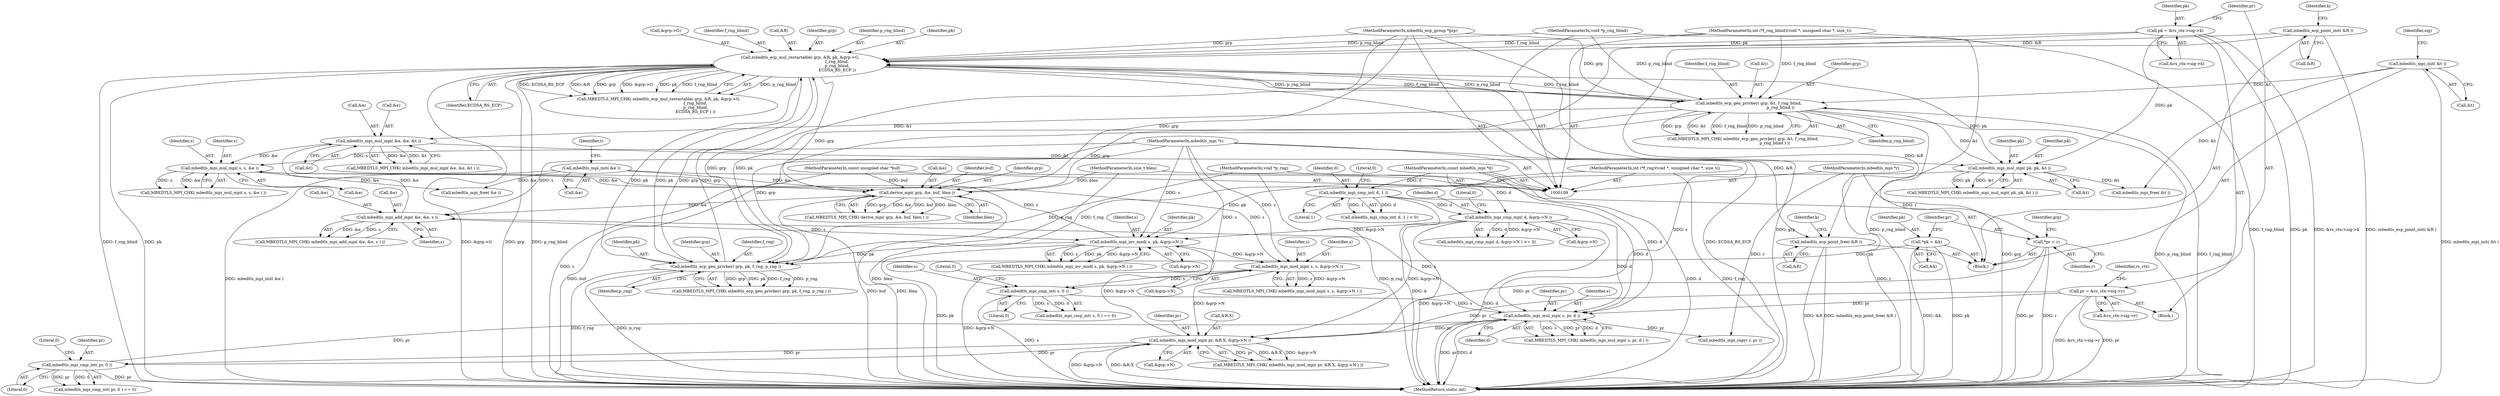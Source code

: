 digraph "0_mbedtls_33f66ba6fd234114aa37f0209dac031bb2870a9b_0@API" {
"1000440" [label="(Call,mbedtls_ecp_point_free( &R ))"];
"1000309" [label="(Call,mbedtls_ecp_mul_restartable( grp, &R, pk, &grp->G,\n                                                          f_rng_blind,\n                                                          p_rng_blind,\n                                                          ECDSA_RS_ECP ))"];
"1000285" [label="(Call,mbedtls_ecp_gen_privkey( grp, pk, f_rng, p_rng ))"];
"1000367" [label="(Call,mbedtls_ecp_gen_privkey( grp, &t, f_rng_blind,\n                                                  p_rng_blind ))"];
"1000360" [label="(Call,derive_mpi( grp, &e, buf, blen ))"];
"1000110" [label="(MethodParameterIn,mbedtls_ecp_group *grp)"];
"1000181" [label="(Call,mbedtls_mpi_init( &e ))"];
"1000408" [label="(Call,mbedtls_mpi_mul_mpi( s, s, &e ))"];
"1000400" [label="(Call,mbedtls_mpi_inv_mod( s, pk, &grp->N ))"];
"1000379" [label="(Call,mbedtls_mpi_add_mpi( &e, &e, s ))"];
"1000374" [label="(Call,mbedtls_mpi_mul_mpi( s, pr, d ))"];
"1000422" [label="(Call,mbedtls_mpi_cmp_int( s, 0 ))"];
"1000414" [label="(Call,mbedtls_mpi_mod_mpi( s, s, &grp->N ))"];
"1000112" [label="(MethodParameterIn,mbedtls_mpi *s)"];
"1000333" [label="(Call,mbedtls_mpi_cmp_int( pr, 0 ))"];
"1000322" [label="(Call,mbedtls_mpi_mod_mpi( pr, &R.X, &grp->N ))"];
"1000145" [label="(Call,*pr = r)"];
"1000111" [label="(MethodParameterIn,mbedtls_mpi *r)"];
"1000224" [label="(Call,pr = &rs_ctx->sig->r)"];
"1000166" [label="(Call,mbedtls_mpi_cmp_mpi( d, &grp->N ))"];
"1000161" [label="(Call,mbedtls_mpi_cmp_int( d, 1 ))"];
"1000113" [label="(MethodParameterIn,const mbedtls_mpi *d)"];
"1000394" [label="(Call,mbedtls_mpi_mul_mpi( pk, pk, &t ))"];
"1000216" [label="(Call,pk = &rs_ctx->sig->k)"];
"1000386" [label="(Call,mbedtls_mpi_mul_mpi( &e, &e, &t ))"];
"1000114" [label="(MethodParameterIn,const unsigned char *buf)"];
"1000115" [label="(MethodParameterIn,size_t blen)"];
"1000184" [label="(Call,mbedtls_mpi_init( &t ))"];
"1000118" [label="(MethodParameterIn,int (*f_rng_blind)(void *, unsigned char *, size_t))"];
"1000119" [label="(MethodParameterIn,void *p_rng_blind)"];
"1000140" [label="(Call,*pk = &k)"];
"1000116" [label="(MethodParameterIn,int (*f_rng)(void *, unsigned char *, size_t))"];
"1000117" [label="(MethodParameterIn,void *p_rng)"];
"1000175" [label="(Call,mbedtls_ecp_point_init( &R ))"];
"1000396" [label="(Identifier,pk)"];
"1000334" [label="(Identifier,pr)"];
"1000175" [label="(Call,mbedtls_ecp_point_init( &R ))"];
"1000180" [label="(Identifier,k)"];
"1000449" [label="(Call,mbedtls_mpi_free( &t ))"];
"1000409" [label="(Identifier,s)"];
"1000142" [label="(Call,&k)"];
"1000140" [label="(Call,*pk = &k)"];
"1000314" [label="(Call,&grp->G)"];
"1000386" [label="(Call,mbedtls_mpi_mul_mpi( &e, &e, &t ))"];
"1000456" [label="(MethodReturn,static int)"];
"1000422" [label="(Call,mbedtls_mpi_cmp_int( s, 0 ))"];
"1000411" [label="(Call,&e)"];
"1000216" [label="(Call,pk = &rs_ctx->sig->k)"];
"1000111" [label="(MethodParameterIn,mbedtls_mpi *r)"];
"1000112" [label="(MethodParameterIn,mbedtls_mpi *s)"];
"1000378" [label="(Call,MBEDTLS_MPI_CHK( mbedtls_mpi_add_mpi( &e, &e, s ) ))"];
"1000394" [label="(Call,mbedtls_mpi_mul_mpi( pk, pk, &t ))"];
"1000413" [label="(Call,MBEDTLS_MPI_CHK( mbedtls_mpi_mod_mpi( s, s, &grp->N ) ))"];
"1000145" [label="(Call,*pr = r)"];
"1000364" [label="(Identifier,buf)"];
"1000368" [label="(Identifier,grp)"];
"1000318" [label="(Identifier,f_rng_blind)"];
"1000328" [label="(Call,&grp->N)"];
"1000236" [label="(Identifier,rs_ctx)"];
"1000393" [label="(Call,MBEDTLS_MPI_CHK( mbedtls_mpi_mul_mpi( pk, pk, &t ) ))"];
"1000217" [label="(Identifier,pk)"];
"1000114" [label="(MethodParameterIn,const unsigned char *buf)"];
"1000166" [label="(Call,mbedtls_mpi_cmp_mpi( d, &grp->N ))"];
"1000181" [label="(Call,mbedtls_mpi_init( &e ))"];
"1000121" [label="(Block,)"];
"1000335" [label="(Literal,0)"];
"1000182" [label="(Call,&e)"];
"1000385" [label="(Call,MBEDTLS_MPI_CHK( mbedtls_mpi_mul_mpi( &e, &e, &t ) ))"];
"1000400" [label="(Call,mbedtls_mpi_inv_mod( s, pk, &grp->N ))"];
"1000424" [label="(Literal,0)"];
"1000226" [label="(Call,&rs_ctx->sig->r)"];
"1000320" [label="(Identifier,ECDSA_RS_ECP)"];
"1000391" [label="(Call,&t)"];
"1000141" [label="(Identifier,pk)"];
"1000162" [label="(Identifier,d)"];
"1000445" [label="(Identifier,k)"];
"1000417" [label="(Call,&grp->N)"];
"1000408" [label="(Call,mbedtls_mpi_mul_mpi( s, s, &e ))"];
"1000163" [label="(Literal,1)"];
"1000118" [label="(MethodParameterIn,int (*f_rng_blind)(void *, unsigned char *, size_t))"];
"1000375" [label="(Identifier,s)"];
"1000284" [label="(Call,MBEDTLS_MPI_CHK( mbedtls_ecp_gen_privkey( grp, pk, f_rng, p_rng ) ))"];
"1000176" [label="(Call,&R)"];
"1000147" [label="(Identifier,r)"];
"1000185" [label="(Call,&t)"];
"1000415" [label="(Identifier,s)"];
"1000366" [label="(Call,MBEDTLS_MPI_CHK( mbedtls_ecp_gen_privkey( grp, &t, f_rng_blind,\n                                                  p_rng_blind ) ))"];
"1000376" [label="(Identifier,pr)"];
"1000152" [label="(Identifier,grp)"];
"1000324" [label="(Call,&R.X)"];
"1000199" [label="(Block,)"];
"1000116" [label="(MethodParameterIn,int (*f_rng)(void *, unsigned char *, size_t))"];
"1000285" [label="(Call,mbedtls_ecp_gen_privkey( grp, pk, f_rng, p_rng ))"];
"1000188" [label="(Identifier,sig)"];
"1000416" [label="(Identifier,s)"];
"1000365" [label="(Identifier,blen)"];
"1000336" [label="(Literal,0)"];
"1000373" [label="(Call,MBEDTLS_MPI_CHK( mbedtls_mpi_mul_mpi( s, pr, d ) ))"];
"1000117" [label="(MethodParameterIn,void *p_rng)"];
"1000119" [label="(MethodParameterIn,void *p_rng_blind)"];
"1000323" [label="(Identifier,pr)"];
"1000110" [label="(MethodParameterIn,mbedtls_ecp_group *grp)"];
"1000387" [label="(Call,&e)"];
"1000395" [label="(Identifier,pk)"];
"1000374" [label="(Call,mbedtls_mpi_mul_mpi( s, pr, d ))"];
"1000308" [label="(Call,MBEDTLS_MPI_CHK( mbedtls_ecp_mul_restartable( grp, &R, pk, &grp->G,\n                                                          f_rng_blind,\n                                                          p_rng_blind,\n                                                          ECDSA_RS_ECP ) ))"];
"1000113" [label="(MethodParameterIn,const mbedtls_mpi *d)"];
"1000421" [label="(Call,mbedtls_mpi_cmp_int( s, 0 ) == 0)"];
"1000164" [label="(Literal,0)"];
"1000311" [label="(Call,&R)"];
"1000397" [label="(Call,&t)"];
"1000310" [label="(Identifier,grp)"];
"1000165" [label="(Call,mbedtls_mpi_cmp_mpi( d, &grp->N ) >= 0)"];
"1000382" [label="(Call,&e)"];
"1000309" [label="(Call,mbedtls_ecp_mul_restartable( grp, &R, pk, &grp->G,\n                                                          f_rng_blind,\n                                                          p_rng_blind,\n                                                          ECDSA_RS_ECP ))"];
"1000287" [label="(Identifier,pk)"];
"1000425" [label="(Literal,0)"];
"1000407" [label="(Call,MBEDTLS_MPI_CHK( mbedtls_mpi_mul_mpi( s, s, &e ) ))"];
"1000371" [label="(Identifier,f_rng_blind)"];
"1000367" [label="(Call,mbedtls_ecp_gen_privkey( grp, &t, f_rng_blind,\n                                                  p_rng_blind ))"];
"1000414" [label="(Call,mbedtls_mpi_mod_mpi( s, s, &grp->N ))"];
"1000333" [label="(Call,mbedtls_mpi_cmp_int( pr, 0 ))"];
"1000225" [label="(Identifier,pr)"];
"1000167" [label="(Identifier,d)"];
"1000360" [label="(Call,derive_mpi( grp, &e, buf, blen ))"];
"1000289" [label="(Identifier,p_rng)"];
"1000286" [label="(Identifier,grp)"];
"1000403" [label="(Call,&grp->N)"];
"1000146" [label="(Identifier,pr)"];
"1000380" [label="(Call,&e)"];
"1000361" [label="(Identifier,grp)"];
"1000399" [label="(Call,MBEDTLS_MPI_CHK( mbedtls_mpi_inv_mod( s, pk, &grp->N ) ))"];
"1000446" [label="(Call,mbedtls_mpi_free( &e ))"];
"1000372" [label="(Identifier,p_rng_blind)"];
"1000369" [label="(Call,&t)"];
"1000384" [label="(Identifier,s)"];
"1000321" [label="(Call,MBEDTLS_MPI_CHK( mbedtls_mpi_mod_mpi( pr, &R.X, &grp->N ) ))"];
"1000168" [label="(Call,&grp->N)"];
"1000115" [label="(MethodParameterIn,size_t blen)"];
"1000436" [label="(Call,mbedtls_mpi_copy( r, pr ))"];
"1000186" [label="(Identifier,t)"];
"1000319" [label="(Identifier,p_rng_blind)"];
"1000161" [label="(Call,mbedtls_mpi_cmp_int( d, 1 ))"];
"1000359" [label="(Call,MBEDTLS_MPI_CHK( derive_mpi( grp, &e, buf, blen ) ))"];
"1000332" [label="(Call,mbedtls_mpi_cmp_int( pr, 0 ) == 0)"];
"1000172" [label="(Literal,0)"];
"1000440" [label="(Call,mbedtls_ecp_point_free( &R ))"];
"1000160" [label="(Call,mbedtls_mpi_cmp_int( d, 1 ) < 0)"];
"1000377" [label="(Identifier,d)"];
"1000401" [label="(Identifier,s)"];
"1000313" [label="(Identifier,pk)"];
"1000184" [label="(Call,mbedtls_mpi_init( &t ))"];
"1000423" [label="(Identifier,s)"];
"1000288" [label="(Identifier,f_rng)"];
"1000224" [label="(Call,pr = &rs_ctx->sig->r)"];
"1000322" [label="(Call,mbedtls_mpi_mod_mpi( pr, &R.X, &grp->N ))"];
"1000410" [label="(Identifier,s)"];
"1000389" [label="(Call,&e)"];
"1000402" [label="(Identifier,pk)"];
"1000218" [label="(Call,&rs_ctx->sig->k)"];
"1000379" [label="(Call,mbedtls_mpi_add_mpi( &e, &e, s ))"];
"1000362" [label="(Call,&e)"];
"1000441" [label="(Call,&R)"];
"1000440" -> "1000121"  [label="AST: "];
"1000440" -> "1000441"  [label="CFG: "];
"1000441" -> "1000440"  [label="AST: "];
"1000445" -> "1000440"  [label="CFG: "];
"1000440" -> "1000456"  [label="DDG: mbedtls_ecp_point_free( &R )"];
"1000440" -> "1000456"  [label="DDG: &R"];
"1000309" -> "1000440"  [label="DDG: &R"];
"1000175" -> "1000440"  [label="DDG: &R"];
"1000309" -> "1000308"  [label="AST: "];
"1000309" -> "1000320"  [label="CFG: "];
"1000310" -> "1000309"  [label="AST: "];
"1000311" -> "1000309"  [label="AST: "];
"1000313" -> "1000309"  [label="AST: "];
"1000314" -> "1000309"  [label="AST: "];
"1000318" -> "1000309"  [label="AST: "];
"1000319" -> "1000309"  [label="AST: "];
"1000320" -> "1000309"  [label="AST: "];
"1000308" -> "1000309"  [label="CFG: "];
"1000309" -> "1000456"  [label="DDG: grp"];
"1000309" -> "1000456"  [label="DDG: f_rng_blind"];
"1000309" -> "1000456"  [label="DDG: pk"];
"1000309" -> "1000456"  [label="DDG: p_rng_blind"];
"1000309" -> "1000456"  [label="DDG: ECDSA_RS_ECP"];
"1000309" -> "1000456"  [label="DDG: &grp->G"];
"1000309" -> "1000285"  [label="DDG: grp"];
"1000309" -> "1000285"  [label="DDG: pk"];
"1000309" -> "1000308"  [label="DDG: p_rng_blind"];
"1000309" -> "1000308"  [label="DDG: ECDSA_RS_ECP"];
"1000309" -> "1000308"  [label="DDG: &R"];
"1000309" -> "1000308"  [label="DDG: grp"];
"1000309" -> "1000308"  [label="DDG: &grp->G"];
"1000309" -> "1000308"  [label="DDG: pk"];
"1000309" -> "1000308"  [label="DDG: f_rng_blind"];
"1000285" -> "1000309"  [label="DDG: grp"];
"1000285" -> "1000309"  [label="DDG: pk"];
"1000110" -> "1000309"  [label="DDG: grp"];
"1000175" -> "1000309"  [label="DDG: &R"];
"1000216" -> "1000309"  [label="DDG: pk"];
"1000367" -> "1000309"  [label="DDG: f_rng_blind"];
"1000367" -> "1000309"  [label="DDG: p_rng_blind"];
"1000118" -> "1000309"  [label="DDG: f_rng_blind"];
"1000119" -> "1000309"  [label="DDG: p_rng_blind"];
"1000309" -> "1000360"  [label="DDG: grp"];
"1000309" -> "1000367"  [label="DDG: f_rng_blind"];
"1000309" -> "1000367"  [label="DDG: p_rng_blind"];
"1000309" -> "1000394"  [label="DDG: pk"];
"1000285" -> "1000284"  [label="AST: "];
"1000285" -> "1000289"  [label="CFG: "];
"1000286" -> "1000285"  [label="AST: "];
"1000287" -> "1000285"  [label="AST: "];
"1000288" -> "1000285"  [label="AST: "];
"1000289" -> "1000285"  [label="AST: "];
"1000284" -> "1000285"  [label="CFG: "];
"1000285" -> "1000456"  [label="DDG: p_rng"];
"1000285" -> "1000456"  [label="DDG: f_rng"];
"1000285" -> "1000284"  [label="DDG: grp"];
"1000285" -> "1000284"  [label="DDG: pk"];
"1000285" -> "1000284"  [label="DDG: f_rng"];
"1000285" -> "1000284"  [label="DDG: p_rng"];
"1000367" -> "1000285"  [label="DDG: grp"];
"1000110" -> "1000285"  [label="DDG: grp"];
"1000140" -> "1000285"  [label="DDG: pk"];
"1000216" -> "1000285"  [label="DDG: pk"];
"1000400" -> "1000285"  [label="DDG: pk"];
"1000116" -> "1000285"  [label="DDG: f_rng"];
"1000117" -> "1000285"  [label="DDG: p_rng"];
"1000367" -> "1000366"  [label="AST: "];
"1000367" -> "1000372"  [label="CFG: "];
"1000368" -> "1000367"  [label="AST: "];
"1000369" -> "1000367"  [label="AST: "];
"1000371" -> "1000367"  [label="AST: "];
"1000372" -> "1000367"  [label="AST: "];
"1000366" -> "1000367"  [label="CFG: "];
"1000367" -> "1000456"  [label="DDG: grp"];
"1000367" -> "1000456"  [label="DDG: p_rng_blind"];
"1000367" -> "1000456"  [label="DDG: f_rng_blind"];
"1000367" -> "1000366"  [label="DDG: grp"];
"1000367" -> "1000366"  [label="DDG: &t"];
"1000367" -> "1000366"  [label="DDG: f_rng_blind"];
"1000367" -> "1000366"  [label="DDG: p_rng_blind"];
"1000360" -> "1000367"  [label="DDG: grp"];
"1000110" -> "1000367"  [label="DDG: grp"];
"1000394" -> "1000367"  [label="DDG: &t"];
"1000184" -> "1000367"  [label="DDG: &t"];
"1000118" -> "1000367"  [label="DDG: f_rng_blind"];
"1000119" -> "1000367"  [label="DDG: p_rng_blind"];
"1000367" -> "1000386"  [label="DDG: &t"];
"1000360" -> "1000359"  [label="AST: "];
"1000360" -> "1000365"  [label="CFG: "];
"1000361" -> "1000360"  [label="AST: "];
"1000362" -> "1000360"  [label="AST: "];
"1000364" -> "1000360"  [label="AST: "];
"1000365" -> "1000360"  [label="AST: "];
"1000359" -> "1000360"  [label="CFG: "];
"1000360" -> "1000456"  [label="DDG: blen"];
"1000360" -> "1000456"  [label="DDG: buf"];
"1000360" -> "1000359"  [label="DDG: grp"];
"1000360" -> "1000359"  [label="DDG: &e"];
"1000360" -> "1000359"  [label="DDG: buf"];
"1000360" -> "1000359"  [label="DDG: blen"];
"1000110" -> "1000360"  [label="DDG: grp"];
"1000181" -> "1000360"  [label="DDG: &e"];
"1000408" -> "1000360"  [label="DDG: &e"];
"1000114" -> "1000360"  [label="DDG: buf"];
"1000115" -> "1000360"  [label="DDG: blen"];
"1000360" -> "1000379"  [label="DDG: &e"];
"1000110" -> "1000109"  [label="AST: "];
"1000110" -> "1000456"  [label="DDG: grp"];
"1000181" -> "1000121"  [label="AST: "];
"1000181" -> "1000182"  [label="CFG: "];
"1000182" -> "1000181"  [label="AST: "];
"1000186" -> "1000181"  [label="CFG: "];
"1000181" -> "1000456"  [label="DDG: mbedtls_mpi_init( &e )"];
"1000181" -> "1000446"  [label="DDG: &e"];
"1000408" -> "1000407"  [label="AST: "];
"1000408" -> "1000411"  [label="CFG: "];
"1000409" -> "1000408"  [label="AST: "];
"1000410" -> "1000408"  [label="AST: "];
"1000411" -> "1000408"  [label="AST: "];
"1000407" -> "1000408"  [label="CFG: "];
"1000408" -> "1000407"  [label="DDG: s"];
"1000408" -> "1000407"  [label="DDG: &e"];
"1000400" -> "1000408"  [label="DDG: s"];
"1000112" -> "1000408"  [label="DDG: s"];
"1000386" -> "1000408"  [label="DDG: &e"];
"1000408" -> "1000414"  [label="DDG: s"];
"1000408" -> "1000446"  [label="DDG: &e"];
"1000400" -> "1000399"  [label="AST: "];
"1000400" -> "1000403"  [label="CFG: "];
"1000401" -> "1000400"  [label="AST: "];
"1000402" -> "1000400"  [label="AST: "];
"1000403" -> "1000400"  [label="AST: "];
"1000399" -> "1000400"  [label="CFG: "];
"1000400" -> "1000456"  [label="DDG: pk"];
"1000400" -> "1000399"  [label="DDG: s"];
"1000400" -> "1000399"  [label="DDG: pk"];
"1000400" -> "1000399"  [label="DDG: &grp->N"];
"1000379" -> "1000400"  [label="DDG: s"];
"1000112" -> "1000400"  [label="DDG: s"];
"1000394" -> "1000400"  [label="DDG: pk"];
"1000166" -> "1000400"  [label="DDG: &grp->N"];
"1000322" -> "1000400"  [label="DDG: &grp->N"];
"1000400" -> "1000414"  [label="DDG: &grp->N"];
"1000379" -> "1000378"  [label="AST: "];
"1000379" -> "1000384"  [label="CFG: "];
"1000380" -> "1000379"  [label="AST: "];
"1000382" -> "1000379"  [label="AST: "];
"1000384" -> "1000379"  [label="AST: "];
"1000378" -> "1000379"  [label="CFG: "];
"1000379" -> "1000378"  [label="DDG: &e"];
"1000379" -> "1000378"  [label="DDG: s"];
"1000374" -> "1000379"  [label="DDG: s"];
"1000112" -> "1000379"  [label="DDG: s"];
"1000379" -> "1000386"  [label="DDG: &e"];
"1000374" -> "1000373"  [label="AST: "];
"1000374" -> "1000377"  [label="CFG: "];
"1000375" -> "1000374"  [label="AST: "];
"1000376" -> "1000374"  [label="AST: "];
"1000377" -> "1000374"  [label="AST: "];
"1000373" -> "1000374"  [label="CFG: "];
"1000374" -> "1000456"  [label="DDG: pr"];
"1000374" -> "1000456"  [label="DDG: d"];
"1000374" -> "1000322"  [label="DDG: pr"];
"1000374" -> "1000373"  [label="DDG: s"];
"1000374" -> "1000373"  [label="DDG: pr"];
"1000374" -> "1000373"  [label="DDG: d"];
"1000422" -> "1000374"  [label="DDG: s"];
"1000112" -> "1000374"  [label="DDG: s"];
"1000333" -> "1000374"  [label="DDG: pr"];
"1000224" -> "1000374"  [label="DDG: pr"];
"1000166" -> "1000374"  [label="DDG: d"];
"1000161" -> "1000374"  [label="DDG: d"];
"1000113" -> "1000374"  [label="DDG: d"];
"1000374" -> "1000436"  [label="DDG: pr"];
"1000422" -> "1000421"  [label="AST: "];
"1000422" -> "1000424"  [label="CFG: "];
"1000423" -> "1000422"  [label="AST: "];
"1000424" -> "1000422"  [label="AST: "];
"1000425" -> "1000422"  [label="CFG: "];
"1000422" -> "1000456"  [label="DDG: s"];
"1000422" -> "1000421"  [label="DDG: s"];
"1000422" -> "1000421"  [label="DDG: 0"];
"1000414" -> "1000422"  [label="DDG: s"];
"1000112" -> "1000422"  [label="DDG: s"];
"1000414" -> "1000413"  [label="AST: "];
"1000414" -> "1000417"  [label="CFG: "];
"1000415" -> "1000414"  [label="AST: "];
"1000416" -> "1000414"  [label="AST: "];
"1000417" -> "1000414"  [label="AST: "];
"1000413" -> "1000414"  [label="CFG: "];
"1000414" -> "1000456"  [label="DDG: &grp->N"];
"1000414" -> "1000322"  [label="DDG: &grp->N"];
"1000414" -> "1000413"  [label="DDG: s"];
"1000414" -> "1000413"  [label="DDG: &grp->N"];
"1000112" -> "1000414"  [label="DDG: s"];
"1000112" -> "1000109"  [label="AST: "];
"1000112" -> "1000456"  [label="DDG: s"];
"1000333" -> "1000332"  [label="AST: "];
"1000333" -> "1000335"  [label="CFG: "];
"1000334" -> "1000333"  [label="AST: "];
"1000335" -> "1000333"  [label="AST: "];
"1000336" -> "1000333"  [label="CFG: "];
"1000333" -> "1000456"  [label="DDG: pr"];
"1000333" -> "1000322"  [label="DDG: pr"];
"1000333" -> "1000332"  [label="DDG: pr"];
"1000333" -> "1000332"  [label="DDG: 0"];
"1000322" -> "1000333"  [label="DDG: pr"];
"1000322" -> "1000321"  [label="AST: "];
"1000322" -> "1000328"  [label="CFG: "];
"1000323" -> "1000322"  [label="AST: "];
"1000324" -> "1000322"  [label="AST: "];
"1000328" -> "1000322"  [label="AST: "];
"1000321" -> "1000322"  [label="CFG: "];
"1000322" -> "1000456"  [label="DDG: &grp->N"];
"1000322" -> "1000456"  [label="DDG: &R.X"];
"1000322" -> "1000321"  [label="DDG: pr"];
"1000322" -> "1000321"  [label="DDG: &R.X"];
"1000322" -> "1000321"  [label="DDG: &grp->N"];
"1000145" -> "1000322"  [label="DDG: pr"];
"1000224" -> "1000322"  [label="DDG: pr"];
"1000166" -> "1000322"  [label="DDG: &grp->N"];
"1000145" -> "1000121"  [label="AST: "];
"1000145" -> "1000147"  [label="CFG: "];
"1000146" -> "1000145"  [label="AST: "];
"1000147" -> "1000145"  [label="AST: "];
"1000152" -> "1000145"  [label="CFG: "];
"1000145" -> "1000456"  [label="DDG: pr"];
"1000145" -> "1000456"  [label="DDG: r"];
"1000111" -> "1000145"  [label="DDG: r"];
"1000111" -> "1000109"  [label="AST: "];
"1000111" -> "1000456"  [label="DDG: r"];
"1000111" -> "1000436"  [label="DDG: r"];
"1000224" -> "1000199"  [label="AST: "];
"1000224" -> "1000226"  [label="CFG: "];
"1000225" -> "1000224"  [label="AST: "];
"1000226" -> "1000224"  [label="AST: "];
"1000236" -> "1000224"  [label="CFG: "];
"1000224" -> "1000456"  [label="DDG: pr"];
"1000224" -> "1000456"  [label="DDG: &rs_ctx->sig->r"];
"1000166" -> "1000165"  [label="AST: "];
"1000166" -> "1000168"  [label="CFG: "];
"1000167" -> "1000166"  [label="AST: "];
"1000168" -> "1000166"  [label="AST: "];
"1000172" -> "1000166"  [label="CFG: "];
"1000166" -> "1000456"  [label="DDG: &grp->N"];
"1000166" -> "1000456"  [label="DDG: d"];
"1000166" -> "1000165"  [label="DDG: d"];
"1000166" -> "1000165"  [label="DDG: &grp->N"];
"1000161" -> "1000166"  [label="DDG: d"];
"1000113" -> "1000166"  [label="DDG: d"];
"1000161" -> "1000160"  [label="AST: "];
"1000161" -> "1000163"  [label="CFG: "];
"1000162" -> "1000161"  [label="AST: "];
"1000163" -> "1000161"  [label="AST: "];
"1000164" -> "1000161"  [label="CFG: "];
"1000161" -> "1000456"  [label="DDG: d"];
"1000161" -> "1000160"  [label="DDG: d"];
"1000161" -> "1000160"  [label="DDG: 1"];
"1000113" -> "1000161"  [label="DDG: d"];
"1000113" -> "1000109"  [label="AST: "];
"1000113" -> "1000456"  [label="DDG: d"];
"1000394" -> "1000393"  [label="AST: "];
"1000394" -> "1000397"  [label="CFG: "];
"1000395" -> "1000394"  [label="AST: "];
"1000396" -> "1000394"  [label="AST: "];
"1000397" -> "1000394"  [label="AST: "];
"1000393" -> "1000394"  [label="CFG: "];
"1000394" -> "1000393"  [label="DDG: pk"];
"1000394" -> "1000393"  [label="DDG: &t"];
"1000216" -> "1000394"  [label="DDG: pk"];
"1000386" -> "1000394"  [label="DDG: &t"];
"1000394" -> "1000449"  [label="DDG: &t"];
"1000216" -> "1000199"  [label="AST: "];
"1000216" -> "1000218"  [label="CFG: "];
"1000217" -> "1000216"  [label="AST: "];
"1000218" -> "1000216"  [label="AST: "];
"1000225" -> "1000216"  [label="CFG: "];
"1000216" -> "1000456"  [label="DDG: pk"];
"1000216" -> "1000456"  [label="DDG: &rs_ctx->sig->k"];
"1000386" -> "1000385"  [label="AST: "];
"1000386" -> "1000391"  [label="CFG: "];
"1000387" -> "1000386"  [label="AST: "];
"1000389" -> "1000386"  [label="AST: "];
"1000391" -> "1000386"  [label="AST: "];
"1000385" -> "1000386"  [label="CFG: "];
"1000386" -> "1000385"  [label="DDG: &e"];
"1000386" -> "1000385"  [label="DDG: &t"];
"1000114" -> "1000109"  [label="AST: "];
"1000114" -> "1000456"  [label="DDG: buf"];
"1000115" -> "1000109"  [label="AST: "];
"1000115" -> "1000456"  [label="DDG: blen"];
"1000184" -> "1000121"  [label="AST: "];
"1000184" -> "1000185"  [label="CFG: "];
"1000185" -> "1000184"  [label="AST: "];
"1000188" -> "1000184"  [label="CFG: "];
"1000184" -> "1000456"  [label="DDG: mbedtls_mpi_init( &t )"];
"1000184" -> "1000449"  [label="DDG: &t"];
"1000118" -> "1000109"  [label="AST: "];
"1000118" -> "1000456"  [label="DDG: f_rng_blind"];
"1000119" -> "1000109"  [label="AST: "];
"1000119" -> "1000456"  [label="DDG: p_rng_blind"];
"1000140" -> "1000121"  [label="AST: "];
"1000140" -> "1000142"  [label="CFG: "];
"1000141" -> "1000140"  [label="AST: "];
"1000142" -> "1000140"  [label="AST: "];
"1000146" -> "1000140"  [label="CFG: "];
"1000140" -> "1000456"  [label="DDG: &k"];
"1000140" -> "1000456"  [label="DDG: pk"];
"1000116" -> "1000109"  [label="AST: "];
"1000116" -> "1000456"  [label="DDG: f_rng"];
"1000117" -> "1000109"  [label="AST: "];
"1000117" -> "1000456"  [label="DDG: p_rng"];
"1000175" -> "1000121"  [label="AST: "];
"1000175" -> "1000176"  [label="CFG: "];
"1000176" -> "1000175"  [label="AST: "];
"1000180" -> "1000175"  [label="CFG: "];
"1000175" -> "1000456"  [label="DDG: mbedtls_ecp_point_init( &R )"];
}
